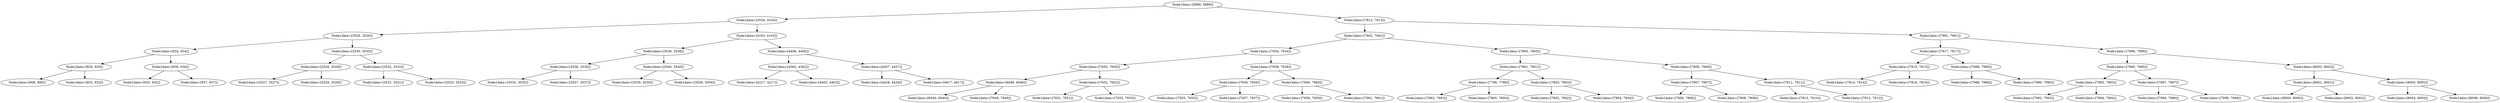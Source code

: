 digraph G{
2105554897 [label="Node{data=[5889, 5889]}"]
2105554897 -> 239280746
239280746 [label="Node{data=[3534, 3534]}"]
239280746 -> 1062200543
1062200543 [label="Node{data=[3526, 3526]}"]
1062200543 -> 1905984787
1905984787 [label="Node{data=[934, 934]}"]
1905984787 -> 232360526
232360526 [label="Node{data=[929, 929]}"]
232360526 -> 446605805
446605805 [label="Node{data=[906, 906]}"]
232360526 -> 1513611133
1513611133 [label="Node{data=[933, 933]}"]
1905984787 -> 1932389045
1932389045 [label="Node{data=[936, 936]}"]
1932389045 -> 845649252
845649252 [label="Node{data=[935, 935]}"]
1932389045 -> 1566151428
1566151428 [label="Node{data=[937, 937]}"]
1062200543 -> 972121061
972121061 [label="Node{data=[3530, 3530]}"]
972121061 -> 630545964
630545964 [label="Node{data=[3528, 3528]}"]
630545964 -> 735519567
735519567 [label="Node{data=[3527, 3527]}"]
630545964 -> 981943426
981943426 [label="Node{data=[3529, 3529]}"]
972121061 -> 148629116
148629116 [label="Node{data=[3532, 3532]}"]
148629116 -> 120630645
120630645 [label="Node{data=[3531, 3531]}"]
148629116 -> 367999879
367999879 [label="Node{data=[3533, 3533]}"]
239280746 -> 357355244
357355244 [label="Node{data=[4163, 4163]}"]
357355244 -> 1123230271
1123230271 [label="Node{data=[3538, 3538]}"]
1123230271 -> 1076524049
1076524049 [label="Node{data=[3536, 3536]}"]
1076524049 -> 745888912
745888912 [label="Node{data=[3535, 3535]}"]
1076524049 -> 1597889628
1597889628 [label="Node{data=[3537, 3537]}"]
1123230271 -> 67436382
67436382 [label="Node{data=[3540, 3540]}"]
67436382 -> 387811635
387811635 [label="Node{data=[3539, 3539]}"]
67436382 -> 294311580
294311580 [label="Node{data=[3559, 3559]}"]
357355244 -> 543434701
543434701 [label="Node{data=[4406, 4406]}"]
543434701 -> 62505616
62505616 [label="Node{data=[4362, 4362]}"]
62505616 -> 2023135173
2023135173 [label="Node{data=[4217, 4217]}"]
62505616 -> 1064271997
1064271997 [label="Node{data=[4403, 4403]}"]
543434701 -> 1052021266
1052021266 [label="Node{data=[4457, 4457]}"]
1052021266 -> 1934912022
1934912022 [label="Node{data=[4428, 4428]}"]
1052021266 -> 1060168454
1060168454 [label="Node{data=[4617, 4617]}"]
2105554897 -> 2082468085
2082468085 [label="Node{data=[7813, 7813]}"]
2082468085 -> 1713490278
1713490278 [label="Node{data=[7662, 7662]}"]
1713490278 -> 913640302
913640302 [label="Node{data=[7654, 7654]}"]
913640302 -> 241559157
241559157 [label="Node{data=[7650, 7650]}"]
241559157 -> 234764052
234764052 [label="Node{data=[6046, 6046]}"]
234764052 -> 1702671668
1702671668 [label="Node{data=[6040, 6040]}"]
234764052 -> 2068638862
2068638862 [label="Node{data=[7649, 7649]}"]
241559157 -> 1522269148
1522269148 [label="Node{data=[7652, 7652]}"]
1522269148 -> 646000904
646000904 [label="Node{data=[7651, 7651]}"]
1522269148 -> 651486713
651486713 [label="Node{data=[7653, 7653]}"]
913640302 -> 987780401
987780401 [label="Node{data=[7658, 7658]}"]
987780401 -> 1065364650
1065364650 [label="Node{data=[7656, 7656]}"]
1065364650 -> 270947107
270947107 [label="Node{data=[7655, 7655]}"]
1065364650 -> 291280883
291280883 [label="Node{data=[7657, 7657]}"]
987780401 -> 690815284
690815284 [label="Node{data=[7660, 7660]}"]
690815284 -> 402038215
402038215 [label="Node{data=[7659, 7659]}"]
690815284 -> 904620881
904620881 [label="Node{data=[7661, 7661]}"]
1713490278 -> 1090359568
1090359568 [label="Node{data=[7805, 7805]}"]
1090359568 -> 26746010
26746010 [label="Node{data=[7801, 7801]}"]
26746010 -> 572760523
572760523 [label="Node{data=[7799, 7799]}"]
572760523 -> 1283254077
1283254077 [label="Node{data=[7663, 7663]}"]
572760523 -> 1621461683
1621461683 [label="Node{data=[7800, 7800]}"]
26746010 -> 555230961
555230961 [label="Node{data=[7803, 7803]}"]
555230961 -> 512423648
512423648 [label="Node{data=[7802, 7802]}"]
555230961 -> 895790851
895790851 [label="Node{data=[7804, 7804]}"]
1090359568 -> 2035829518
2035829518 [label="Node{data=[7809, 7809]}"]
2035829518 -> 429380986
429380986 [label="Node{data=[7807, 7807]}"]
429380986 -> 1348672862
1348672862 [label="Node{data=[7806, 7806]}"]
429380986 -> 1081060582
1081060582 [label="Node{data=[7808, 7808]}"]
2035829518 -> 2069139422
2069139422 [label="Node{data=[7811, 7811]}"]
2069139422 -> 1557113291
1557113291 [label="Node{data=[7810, 7810]}"]
2069139422 -> 344901345
344901345 [label="Node{data=[7812, 7812]}"]
2082468085 -> 691748874
691748874 [label="Node{data=[7991, 7991]}"]
691748874 -> 1984827532
1984827532 [label="Node{data=[7817, 7817]}"]
1984827532 -> 1475243647
1475243647 [label="Node{data=[7815, 7815]}"]
1475243647 -> 901059501
901059501 [label="Node{data=[7814, 7814]}"]
1475243647 -> 1182608897
1182608897 [label="Node{data=[7816, 7816]}"]
1984827532 -> 1085381682
1085381682 [label="Node{data=[7989, 7989]}"]
1085381682 -> 1678286797
1678286797 [label="Node{data=[7988, 7988]}"]
1085381682 -> 2034090138
2034090138 [label="Node{data=[7990, 7990]}"]
691748874 -> 1453319322
1453319322 [label="Node{data=[7999, 7999]}"]
1453319322 -> 436445815
436445815 [label="Node{data=[7995, 7995]}"]
436445815 -> 987078669
987078669 [label="Node{data=[7993, 7993]}"]
987078669 -> 763072221
763072221 [label="Node{data=[7992, 7992]}"]
987078669 -> 82384092
82384092 [label="Node{data=[7994, 7994]}"]
436445815 -> 66981420
66981420 [label="Node{data=[7997, 7997]}"]
66981420 -> 347866006
347866006 [label="Node{data=[7996, 7996]}"]
66981420 -> 1707109050
1707109050 [label="Node{data=[7998, 7998]}"]
1453319322 -> 692313386
692313386 [label="Node{data=[8003, 8003]}"]
692313386 -> 1522477376
1522477376 [label="Node{data=[8001, 8001]}"]
1522477376 -> 787161394
787161394 [label="Node{data=[8000, 8000]}"]
1522477376 -> 1209535471
1209535471 [label="Node{data=[8002, 8002]}"]
692313386 -> 2131043659
2131043659 [label="Node{data=[8005, 8005]}"]
2131043659 -> 1557391042
1557391042 [label="Node{data=[8004, 8004]}"]
2131043659 -> 726052571
726052571 [label="Node{data=[8006, 8006]}"]
}